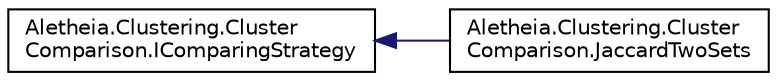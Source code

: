 digraph "Graphical Class Hierarchy"
{
  edge [fontname="Helvetica",fontsize="10",labelfontname="Helvetica",labelfontsize="10"];
  node [fontname="Helvetica",fontsize="10",shape=record];
  rankdir="LR";
  Node0 [label="Aletheia.Clustering.Cluster\lComparison.IComparingStrategy",height=0.2,width=0.4,color="black", fillcolor="white", style="filled",URL="$interface_aletheia_1_1_clustering_1_1_cluster_comparison_1_1_i_comparing_strategy.html"];
  Node0 -> Node1 [dir="back",color="midnightblue",fontsize="10",style="solid",fontname="Helvetica"];
  Node1 [label="Aletheia.Clustering.Cluster\lComparison.JaccardTwoSets",height=0.2,width=0.4,color="black", fillcolor="white", style="filled",URL="$class_aletheia_1_1_clustering_1_1_cluster_comparison_1_1_jaccard_two_sets.html"];
}
